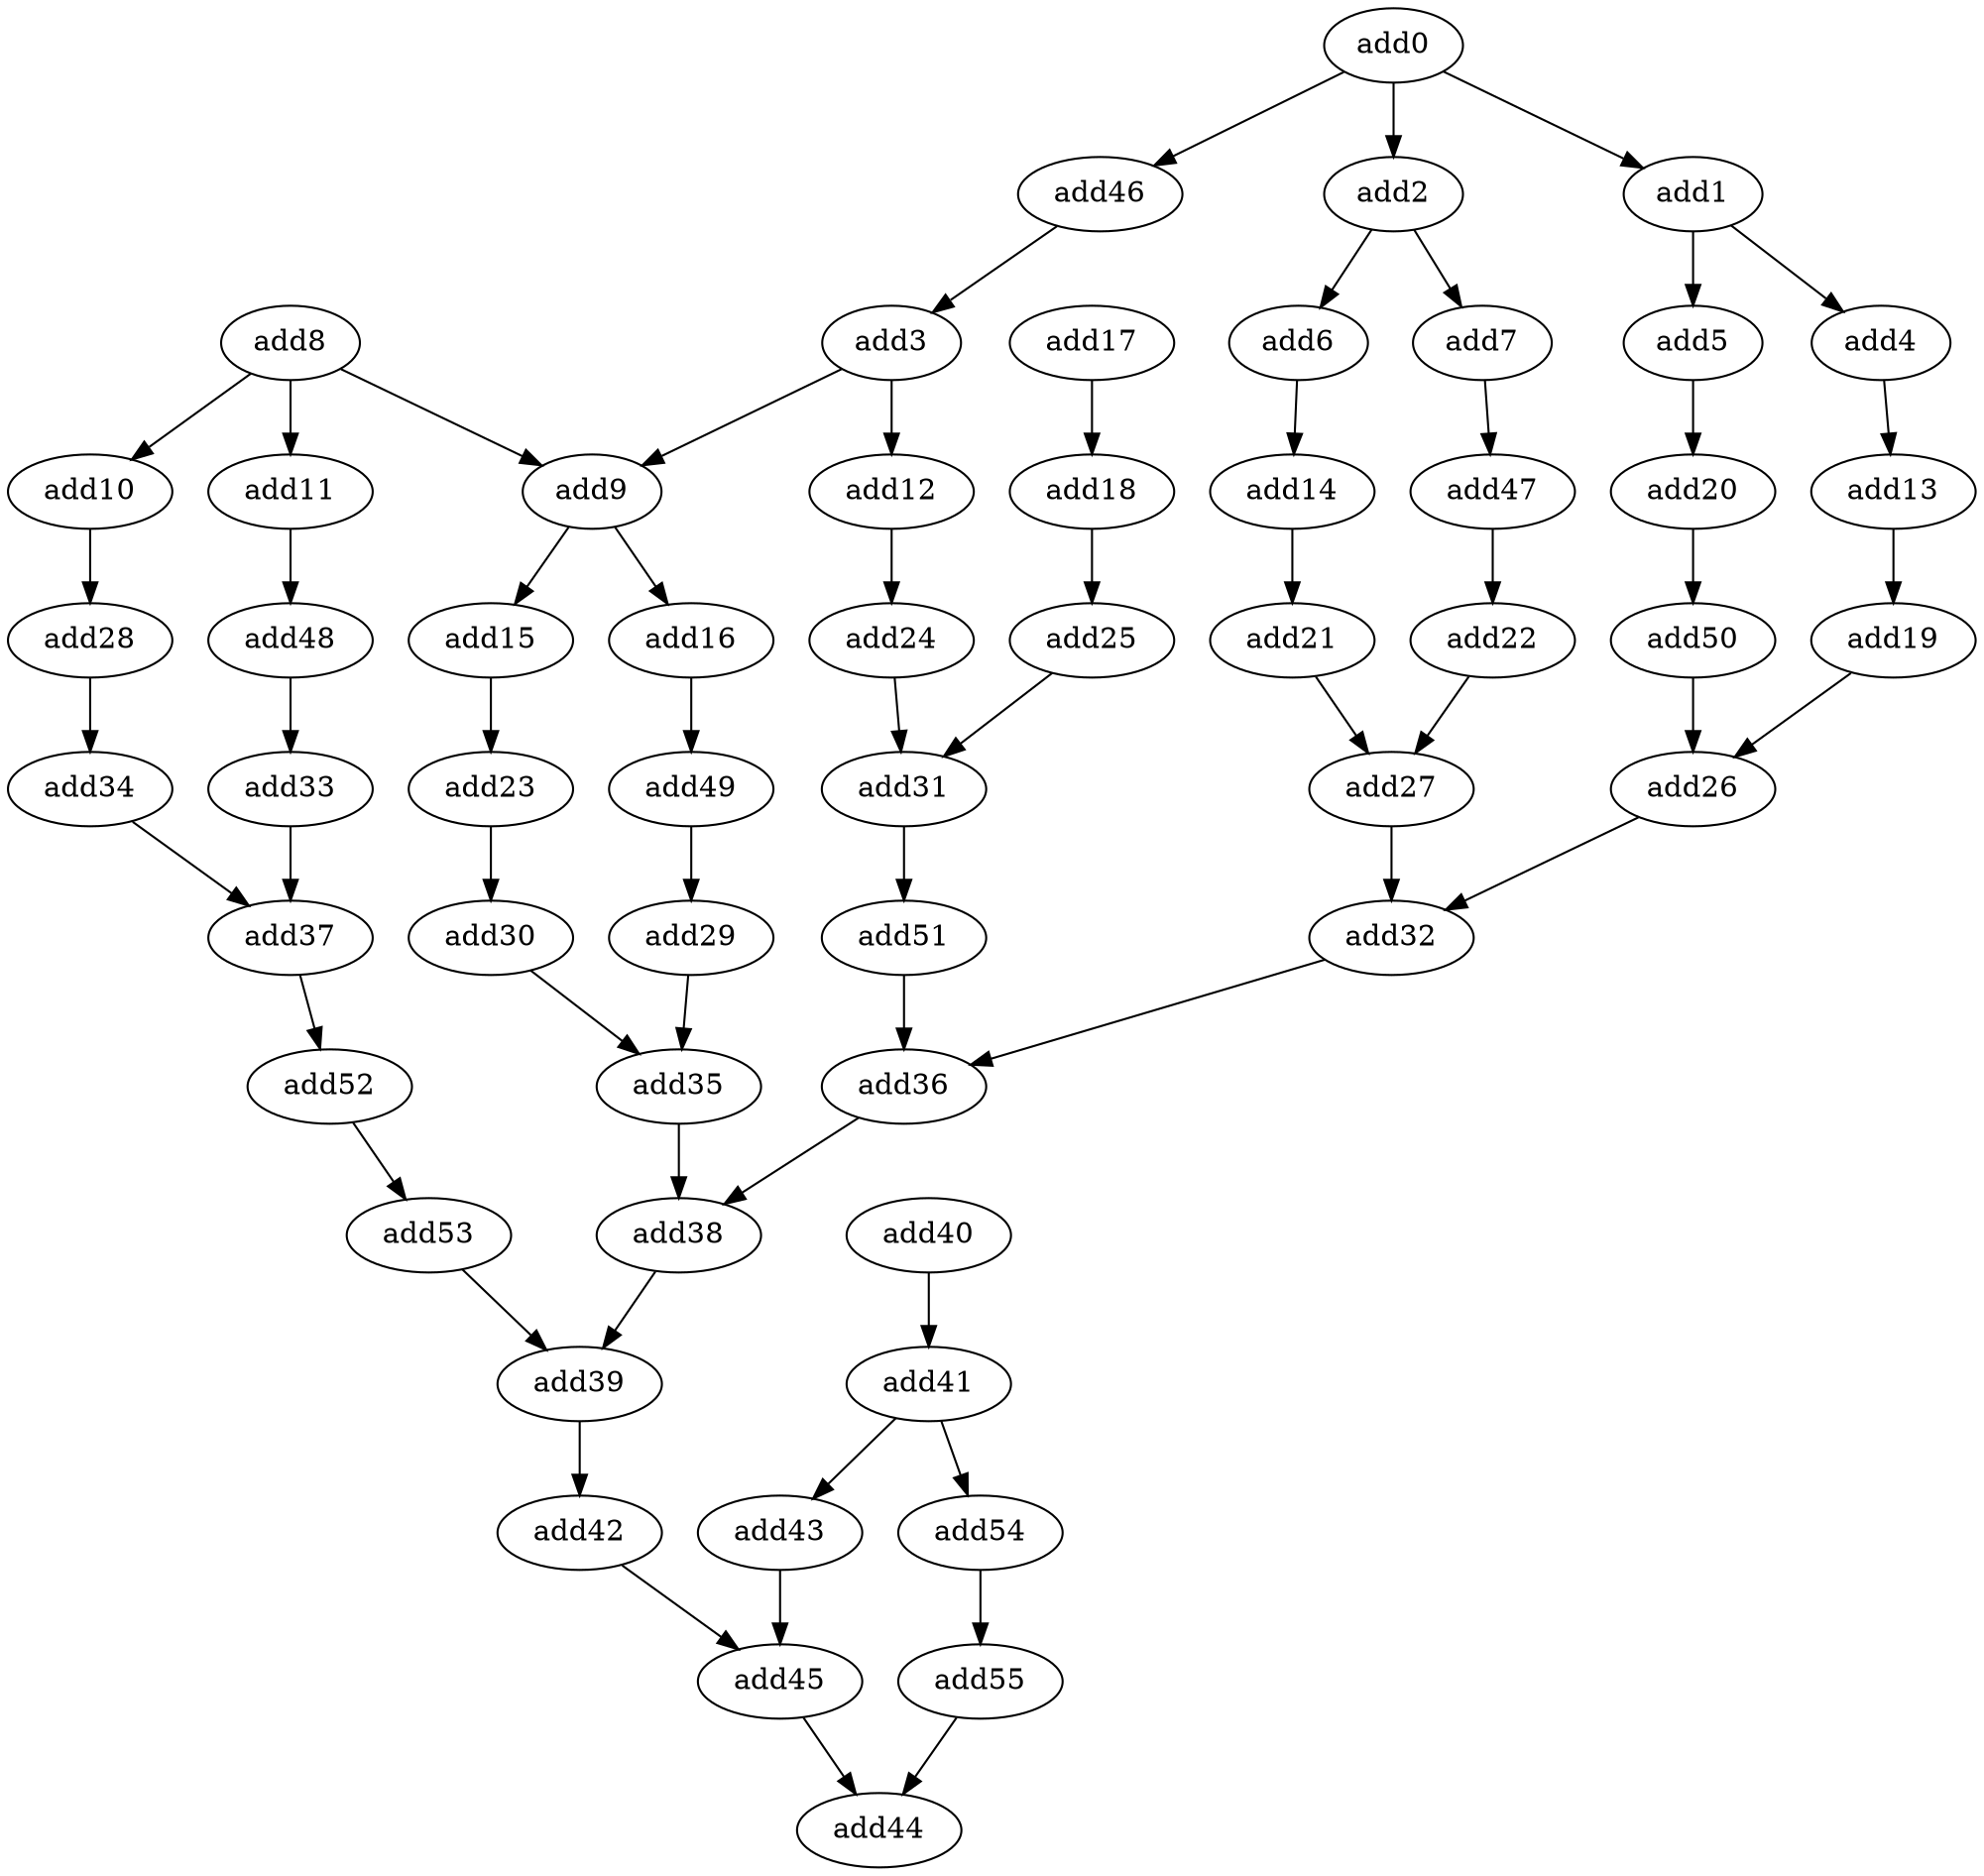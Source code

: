 digraph "G" {
add0 [opcode=add];
add1 [opcode=add];
add2 [opcode=add];
add3 [opcode=add];
add4 [opcode=add];
add5 [opcode=add];
add6 [opcode=add];
add7 [opcode=add];
add9 [opcode=add];
add12 [opcode=add];
add13 [opcode=add];
add20 [opcode=add];
add14 [opcode=add];
add22 [opcode=add];
add8 [opcode=add];
add10 [opcode=add];
add11 [opcode=add];
add15 [opcode=add];
add16 [opcode=add];
add28 [opcode=add];
add33 [opcode=add];
add24 [opcode=add];
add19 [opcode=add];
add21 [opcode=add];
add23 [opcode=add];
add29 [opcode=add];
add17 [opcode=add];
add18 [opcode=add];
add25 [opcode=add];
add26 [opcode=add];
add27 [opcode=add];
add30 [opcode=add];
add31 [opcode=add];
add32 [opcode=add];
add34 [opcode=add];
add35 [opcode=add];
add36 [opcode=add];
add37 [opcode=add];
add38 [opcode=add];
add39 [opcode=add];
add42 [opcode=add];
add40 [opcode=add];
add41 [opcode=add];
add43 [opcode=add];
add44 [opcode=add];
add45 [opcode=add];
add46 [opcode=add];
add47 [opcode=add];
add48 [opcode=add];
add49 [opcode=add];
add50 [opcode=add];
add51 [opcode=add];
add52 [opcode=add];
add53 [opcode=add];
add54 [opcode=add];
add55 [opcode=add];
add0 -> add1  [key=0];
add0 -> add2  [key=0];
add0 -> add46  [key=0];
add1 -> add4  [key=0];
add1 -> add5  [key=0];
add2 -> add6  [key=0];
add2 -> add7  [key=0];
add3 -> add9  [key=0];
add3 -> add12  [key=0];
add4 -> add13  [key=0];
add5 -> add20  [key=0];
add6 -> add14  [key=0];
add7 -> add47  [key=0];
add9 -> add15  [key=0];
add9 -> add16  [key=0];
add12 -> add24  [key=0];
add13 -> add19  [key=0];
add20 -> add50  [key=0];
add14 -> add21  [key=0];
add22 -> add27  [key=0];
add8 -> add9  [key=0];
add8 -> add10  [key=0];
add8 -> add11  [key=0];
add10 -> add28  [key=0];
add11 -> add48  [key=0];
add15 -> add23  [key=0];
add16 -> add49  [key=0];
add28 -> add34  [key=0];
add33 -> add37  [key=0];
add24 -> add31  [key=0];
add19 -> add26  [key=0];
add21 -> add27  [key=0];
add23 -> add30  [key=0];
add29 -> add35  [key=0];
add17 -> add18  [key=0];
add18 -> add25  [key=0];
add25 -> add31  [key=0];
add26 -> add32  [key=0];
add27 -> add32  [key=0];
add30 -> add35  [key=0];
add31 -> add51  [key=0];
add32 -> add36  [key=0];
add34 -> add37  [key=0];
add35 -> add38  [key=0];
add36 -> add38  [key=0];
add37 -> add52  [key=0];
add38 -> add39  [key=0];
add39 -> add42  [key=0];
add42 -> add45  [key=0];
add40 -> add41  [key=0];
add41 -> add43  [key=0];
add41 -> add54  [key=0];
add43 -> add45  [key=0];
add45 -> add44  [key=0];
add46 -> add3  [key=0];
add47 -> add22  [key=0];
add48 -> add33  [key=0];
add49 -> add29  [key=0];
add50 -> add26  [key=0];
add51 -> add36  [key=0];
add52 -> add53  [key=0];
add53 -> add39  [key=0];
add54 -> add55  [key=0];
add55 -> add44  [key=0];
}

